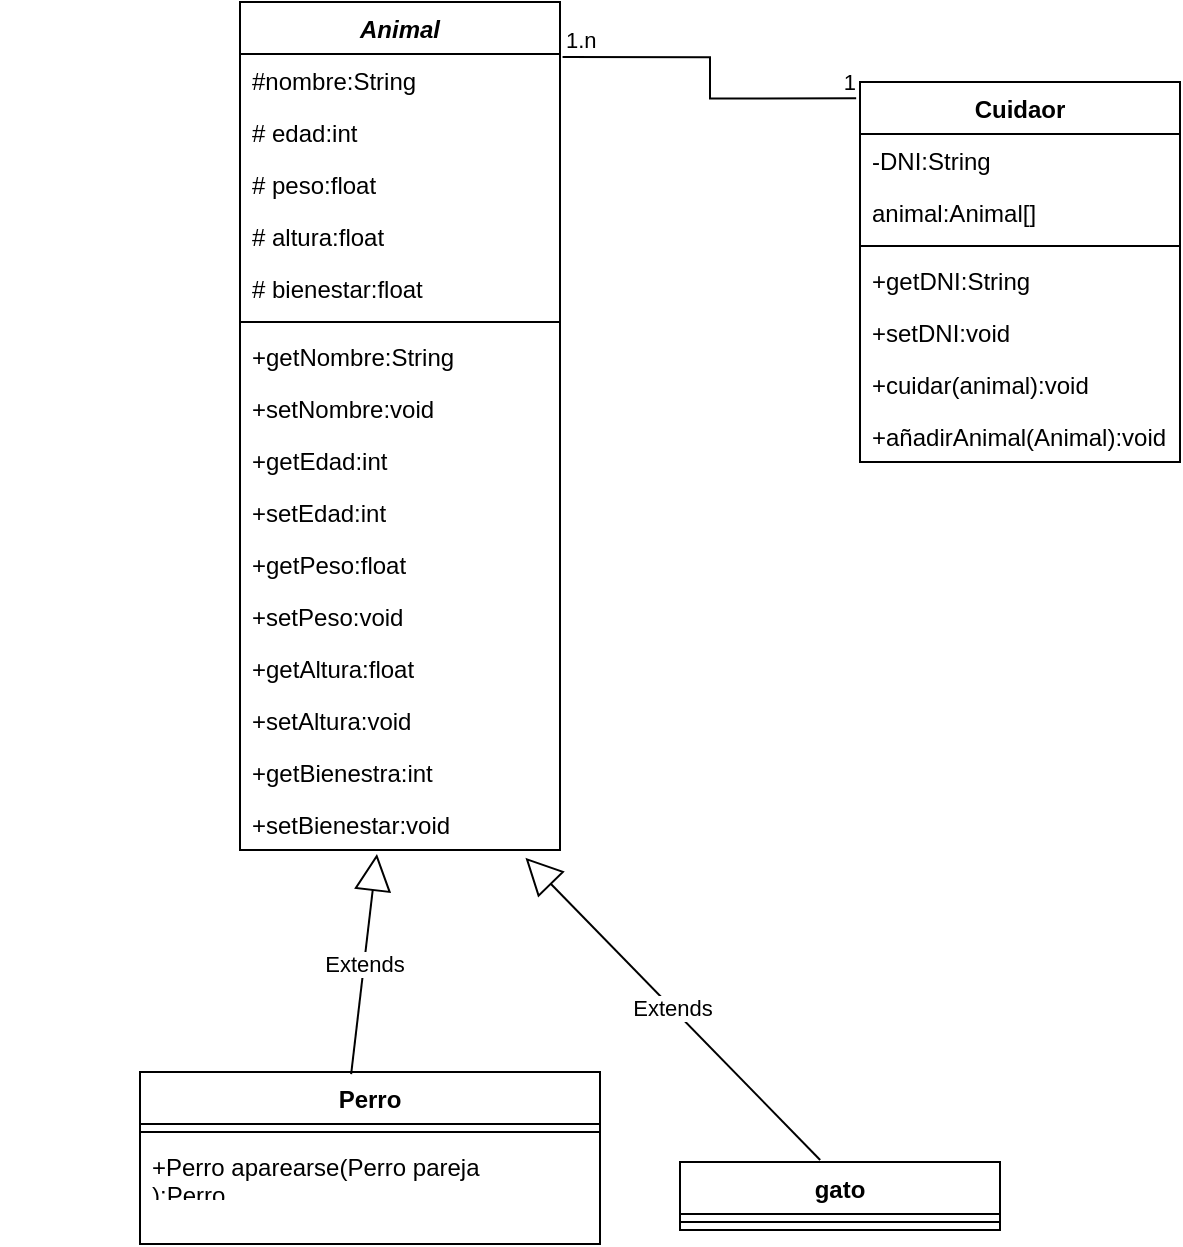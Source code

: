 <mxfile version="20.7.4" type="device"><diagram id="C5RBs43oDa-KdzZeNtuy" name="Page-1"><mxGraphModel dx="1974" dy="739" grid="1" gridSize="10" guides="1" tooltips="1" connect="1" arrows="1" fold="1" page="1" pageScale="1" pageWidth="827" pageHeight="1169" math="0" shadow="0"><root><mxCell id="WIyWlLk6GJQsqaUBKTNV-0"/><mxCell id="WIyWlLk6GJQsqaUBKTNV-1" parent="WIyWlLk6GJQsqaUBKTNV-0"/><mxCell id="nMSeG2ESeiKiz805qgFf-11" value="Perro" style="swimlane;fontStyle=1;align=center;verticalAlign=top;childLayout=stackLayout;horizontal=1;startSize=26;horizontalStack=0;resizeParent=1;resizeParentMax=0;resizeLast=0;collapsible=1;marginBottom=0;" parent="WIyWlLk6GJQsqaUBKTNV-1" vertex="1"><mxGeometry x="190" y="765" width="230" height="86" as="geometry"/></mxCell><mxCell id="nMSeG2ESeiKiz805qgFf-13" value="" style="line;strokeWidth=1;fillColor=none;align=left;verticalAlign=middle;spacingTop=-1;spacingLeft=3;spacingRight=3;rotatable=0;labelPosition=right;points=[];portConstraint=eastwest;strokeColor=inherit;" parent="nMSeG2ESeiKiz805qgFf-11" vertex="1"><mxGeometry y="26" width="230" height="8" as="geometry"/></mxCell><mxCell id="nMSeG2ESeiKiz805qgFf-14" value="+Perro aparearse(Perro pareja&#10;):Perro" style="text;strokeColor=none;fillColor=none;align=left;verticalAlign=top;spacingLeft=4;spacingRight=4;overflow=hidden;rotatable=0;points=[[0,0.5],[1,0.5]];portConstraint=eastwest;" parent="nMSeG2ESeiKiz805qgFf-11" vertex="1"><mxGeometry y="34" width="230" height="26" as="geometry"/></mxCell><mxCell id="JAKum44KMw_GR53O8zrE-8" style="text;strokeColor=none;fillColor=none;align=left;verticalAlign=top;spacingLeft=4;spacingRight=4;overflow=hidden;rotatable=0;points=[[0,0.5],[1,0.5]];portConstraint=eastwest;" parent="nMSeG2ESeiKiz805qgFf-11" vertex="1"><mxGeometry y="60" width="230" height="26" as="geometry"/></mxCell><mxCell id="nMSeG2ESeiKiz805qgFf-15" value="gato" style="swimlane;fontStyle=1;align=center;verticalAlign=top;childLayout=stackLayout;horizontal=1;startSize=26;horizontalStack=0;resizeParent=1;resizeParentMax=0;resizeLast=0;collapsible=1;marginBottom=0;" parent="WIyWlLk6GJQsqaUBKTNV-1" vertex="1"><mxGeometry x="460" y="810" width="160" height="34" as="geometry"/></mxCell><mxCell id="nMSeG2ESeiKiz805qgFf-17" value="" style="line;strokeWidth=1;fillColor=none;align=left;verticalAlign=middle;spacingTop=-1;spacingLeft=3;spacingRight=3;rotatable=0;labelPosition=right;points=[];portConstraint=eastwest;strokeColor=inherit;" parent="nMSeG2ESeiKiz805qgFf-15" vertex="1"><mxGeometry y="26" width="160" height="8" as="geometry"/></mxCell><mxCell id="nMSeG2ESeiKiz805qgFf-25" value="Animal" style="swimlane;fontStyle=3;align=center;verticalAlign=top;childLayout=stackLayout;horizontal=1;startSize=26;horizontalStack=0;resizeParent=1;resizeParentMax=0;resizeLast=0;collapsible=1;marginBottom=0;" parent="WIyWlLk6GJQsqaUBKTNV-1" vertex="1"><mxGeometry x="240" y="230" width="160" height="424" as="geometry"/></mxCell><mxCell id="nMSeG2ESeiKiz805qgFf-26" value="#nombre:String" style="text;strokeColor=none;fillColor=none;align=left;verticalAlign=top;spacingLeft=4;spacingRight=4;overflow=hidden;rotatable=0;points=[[0,0.5],[1,0.5]];portConstraint=eastwest;" parent="nMSeG2ESeiKiz805qgFf-25" vertex="1"><mxGeometry y="26" width="160" height="26" as="geometry"/></mxCell><mxCell id="nMSeG2ESeiKiz805qgFf-29" value="# edad:int" style="text;strokeColor=none;fillColor=none;align=left;verticalAlign=top;spacingLeft=4;spacingRight=4;overflow=hidden;rotatable=0;points=[[0,0.5],[1,0.5]];portConstraint=eastwest;" parent="nMSeG2ESeiKiz805qgFf-25" vertex="1"><mxGeometry y="52" width="160" height="26" as="geometry"/></mxCell><mxCell id="nMSeG2ESeiKiz805qgFf-51" value="# peso:float" style="text;strokeColor=none;fillColor=none;align=left;verticalAlign=top;spacingLeft=4;spacingRight=4;overflow=hidden;rotatable=0;points=[[0,0.5],[1,0.5]];portConstraint=eastwest;" parent="nMSeG2ESeiKiz805qgFf-25" vertex="1"><mxGeometry y="78" width="160" height="26" as="geometry"/></mxCell><mxCell id="nMSeG2ESeiKiz805qgFf-52" value="# altura:float" style="text;strokeColor=none;fillColor=none;align=left;verticalAlign=top;spacingLeft=4;spacingRight=4;overflow=hidden;rotatable=0;points=[[0,0.5],[1,0.5]];portConstraint=eastwest;" parent="nMSeG2ESeiKiz805qgFf-25" vertex="1"><mxGeometry y="104" width="160" height="26" as="geometry"/></mxCell><mxCell id="JAKum44KMw_GR53O8zrE-0" value="# bienestar:float" style="text;strokeColor=none;fillColor=none;align=left;verticalAlign=top;spacingLeft=4;spacingRight=4;overflow=hidden;rotatable=0;points=[[0,0.5],[1,0.5]];portConstraint=eastwest;" parent="nMSeG2ESeiKiz805qgFf-25" vertex="1"><mxGeometry y="130" width="160" height="26" as="geometry"/></mxCell><mxCell id="nMSeG2ESeiKiz805qgFf-27" value="" style="line;strokeWidth=1;fillColor=none;align=left;verticalAlign=middle;spacingTop=-1;spacingLeft=3;spacingRight=3;rotatable=0;labelPosition=right;points=[];portConstraint=eastwest;strokeColor=inherit;" parent="nMSeG2ESeiKiz805qgFf-25" vertex="1"><mxGeometry y="156" width="160" height="8" as="geometry"/></mxCell><mxCell id="nMSeG2ESeiKiz805qgFf-28" value="+getNombre:String&#10;" style="text;strokeColor=none;fillColor=none;align=left;verticalAlign=top;spacingLeft=4;spacingRight=4;overflow=hidden;rotatable=0;points=[[0,0.5],[1,0.5]];portConstraint=eastwest;" parent="nMSeG2ESeiKiz805qgFf-25" vertex="1"><mxGeometry y="164" width="160" height="26" as="geometry"/></mxCell><mxCell id="nMSeG2ESeiKiz805qgFf-32" value="+setNombre:void" style="text;strokeColor=none;fillColor=none;align=left;verticalAlign=top;spacingLeft=4;spacingRight=4;overflow=hidden;rotatable=0;points=[[0,0.5],[1,0.5]];portConstraint=eastwest;" parent="nMSeG2ESeiKiz805qgFf-25" vertex="1"><mxGeometry y="190" width="160" height="26" as="geometry"/></mxCell><mxCell id="nMSeG2ESeiKiz805qgFf-31" value="+getEdad:int" style="text;strokeColor=none;fillColor=none;align=left;verticalAlign=top;spacingLeft=4;spacingRight=4;overflow=hidden;rotatable=0;points=[[0,0.5],[1,0.5]];portConstraint=eastwest;" parent="nMSeG2ESeiKiz805qgFf-25" vertex="1"><mxGeometry y="216" width="160" height="26" as="geometry"/></mxCell><mxCell id="nMSeG2ESeiKiz805qgFf-30" value="+setEdad:int" style="text;strokeColor=none;fillColor=none;align=left;verticalAlign=top;spacingLeft=4;spacingRight=4;overflow=hidden;rotatable=0;points=[[0,0.5],[1,0.5]];portConstraint=eastwest;" parent="nMSeG2ESeiKiz805qgFf-25" vertex="1"><mxGeometry y="242" width="160" height="26" as="geometry"/></mxCell><mxCell id="JAKum44KMw_GR53O8zrE-6" value="+getPeso:float" style="text;strokeColor=none;fillColor=none;align=left;verticalAlign=top;spacingLeft=4;spacingRight=4;overflow=hidden;rotatable=0;points=[[0,0.5],[1,0.5]];portConstraint=eastwest;" parent="nMSeG2ESeiKiz805qgFf-25" vertex="1"><mxGeometry y="268" width="160" height="26" as="geometry"/></mxCell><mxCell id="JAKum44KMw_GR53O8zrE-5" value="+setPeso:void" style="text;strokeColor=none;fillColor=none;align=left;verticalAlign=top;spacingLeft=4;spacingRight=4;overflow=hidden;rotatable=0;points=[[0,0.5],[1,0.5]];portConstraint=eastwest;" parent="nMSeG2ESeiKiz805qgFf-25" vertex="1"><mxGeometry y="294" width="160" height="26" as="geometry"/></mxCell><mxCell id="JAKum44KMw_GR53O8zrE-4" value="+getAltura:float" style="text;strokeColor=none;fillColor=none;align=left;verticalAlign=top;spacingLeft=4;spacingRight=4;overflow=hidden;rotatable=0;points=[[0,0.5],[1,0.5]];portConstraint=eastwest;" parent="nMSeG2ESeiKiz805qgFf-25" vertex="1"><mxGeometry y="320" width="160" height="26" as="geometry"/></mxCell><mxCell id="JAKum44KMw_GR53O8zrE-3" value="+setAltura:void" style="text;strokeColor=none;fillColor=none;align=left;verticalAlign=top;spacingLeft=4;spacingRight=4;overflow=hidden;rotatable=0;points=[[0,0.5],[1,0.5]];portConstraint=eastwest;" parent="nMSeG2ESeiKiz805qgFf-25" vertex="1"><mxGeometry y="346" width="160" height="26" as="geometry"/></mxCell><mxCell id="JAKum44KMw_GR53O8zrE-2" value="+getBienestra:int" style="text;strokeColor=none;fillColor=none;align=left;verticalAlign=top;spacingLeft=4;spacingRight=4;overflow=hidden;rotatable=0;points=[[0,0.5],[1,0.5]];portConstraint=eastwest;" parent="nMSeG2ESeiKiz805qgFf-25" vertex="1"><mxGeometry y="372" width="160" height="26" as="geometry"/></mxCell><mxCell id="JAKum44KMw_GR53O8zrE-1" value="+setBienestar:void" style="text;strokeColor=none;fillColor=none;align=left;verticalAlign=top;spacingLeft=4;spacingRight=4;overflow=hidden;rotatable=0;points=[[0,0.5],[1,0.5]];portConstraint=eastwest;" parent="nMSeG2ESeiKiz805qgFf-25" vertex="1"><mxGeometry y="398" width="160" height="26" as="geometry"/></mxCell><mxCell id="nMSeG2ESeiKiz805qgFf-59" value="Cuidaor" style="swimlane;fontStyle=1;align=center;verticalAlign=top;childLayout=stackLayout;horizontal=1;startSize=26;horizontalStack=0;resizeParent=1;resizeParentMax=0;resizeLast=0;collapsible=1;marginBottom=0;" parent="WIyWlLk6GJQsqaUBKTNV-1" vertex="1"><mxGeometry x="550" y="270" width="160" height="190" as="geometry"/></mxCell><mxCell id="nMSeG2ESeiKiz805qgFf-63" value="-DNI:String" style="text;strokeColor=none;fillColor=none;align=left;verticalAlign=top;spacingLeft=4;spacingRight=4;overflow=hidden;rotatable=0;points=[[0,0.5],[1,0.5]];portConstraint=eastwest;" parent="nMSeG2ESeiKiz805qgFf-59" vertex="1"><mxGeometry y="26" width="160" height="26" as="geometry"/></mxCell><mxCell id="nMSeG2ESeiKiz805qgFf-68" value="animal:Animal[]" style="text;strokeColor=none;fillColor=none;align=left;verticalAlign=top;spacingLeft=4;spacingRight=4;overflow=hidden;rotatable=0;points=[[0,0.5],[1,0.5]];portConstraint=eastwest;" parent="nMSeG2ESeiKiz805qgFf-59" vertex="1"><mxGeometry y="52" width="160" height="26" as="geometry"/></mxCell><mxCell id="nMSeG2ESeiKiz805qgFf-61" value="" style="line;strokeWidth=1;fillColor=none;align=left;verticalAlign=middle;spacingTop=-1;spacingLeft=3;spacingRight=3;rotatable=0;labelPosition=right;points=[];portConstraint=eastwest;strokeColor=inherit;" parent="nMSeG2ESeiKiz805qgFf-59" vertex="1"><mxGeometry y="78" width="160" height="8" as="geometry"/></mxCell><mxCell id="nMSeG2ESeiKiz805qgFf-66" value="+getDNI:String " style="text;strokeColor=none;fillColor=none;align=left;verticalAlign=top;spacingLeft=4;spacingRight=4;overflow=hidden;rotatable=0;points=[[0,0.5],[1,0.5]];portConstraint=eastwest;" parent="nMSeG2ESeiKiz805qgFf-59" vertex="1"><mxGeometry y="86" width="160" height="26" as="geometry"/></mxCell><mxCell id="nMSeG2ESeiKiz805qgFf-65" value="+setDNI:void" style="text;strokeColor=none;fillColor=none;align=left;verticalAlign=top;spacingLeft=4;spacingRight=4;overflow=hidden;rotatable=0;points=[[0,0.5],[1,0.5]];portConstraint=eastwest;" parent="nMSeG2ESeiKiz805qgFf-59" vertex="1"><mxGeometry y="112" width="160" height="26" as="geometry"/></mxCell><mxCell id="nMSeG2ESeiKiz805qgFf-64" value="+cuidar(animal):void" style="text;strokeColor=none;fillColor=none;align=left;verticalAlign=top;spacingLeft=4;spacingRight=4;overflow=hidden;rotatable=0;points=[[0,0.5],[1,0.5]];portConstraint=eastwest;" parent="nMSeG2ESeiKiz805qgFf-59" vertex="1"><mxGeometry y="138" width="160" height="26" as="geometry"/></mxCell><mxCell id="nMSeG2ESeiKiz805qgFf-70" value="+añadirAnimal(Animal):void" style="text;strokeColor=none;fillColor=none;align=left;verticalAlign=top;spacingLeft=4;spacingRight=4;overflow=hidden;rotatable=0;points=[[0,0.5],[1,0.5]];portConstraint=eastwest;" parent="nMSeG2ESeiKiz805qgFf-59" vertex="1"><mxGeometry y="164" width="160" height="26" as="geometry"/></mxCell><mxCell id="nMSeG2ESeiKiz805qgFf-73" value="" style="endArrow=none;html=1;edgeStyle=orthogonalEdgeStyle;rounded=0;exitX=1.008;exitY=0.065;exitDx=0;exitDy=0;exitPerimeter=0;entryX=-0.012;entryY=0.043;entryDx=0;entryDy=0;entryPerimeter=0;" parent="WIyWlLk6GJQsqaUBKTNV-1" source="nMSeG2ESeiKiz805qgFf-25" target="nMSeG2ESeiKiz805qgFf-59" edge="1"><mxGeometry relative="1" as="geometry"><mxPoint x="410" y="230" as="sourcePoint"/><mxPoint x="570" y="230" as="targetPoint"/></mxGeometry></mxCell><mxCell id="nMSeG2ESeiKiz805qgFf-74" value="1.n" style="edgeLabel;resizable=0;html=1;align=left;verticalAlign=bottom;" parent="nMSeG2ESeiKiz805qgFf-73" connectable="0" vertex="1"><mxGeometry x="-1" relative="1" as="geometry"/></mxCell><mxCell id="nMSeG2ESeiKiz805qgFf-75" value="1" style="edgeLabel;resizable=0;html=1;align=right;verticalAlign=bottom;" parent="nMSeG2ESeiKiz805qgFf-73" connectable="0" vertex="1"><mxGeometry x="1" relative="1" as="geometry"/></mxCell><mxCell id="JAKum44KMw_GR53O8zrE-7" style="text;strokeColor=none;fillColor=none;align=left;verticalAlign=top;spacingLeft=4;spacingRight=4;overflow=hidden;rotatable=0;points=[[0,0.5],[1,0.5]];portConstraint=eastwest;" parent="WIyWlLk6GJQsqaUBKTNV-1" vertex="1"><mxGeometry x="120" y="800" width="160" height="26" as="geometry"/></mxCell><mxCell id="JAKum44KMw_GR53O8zrE-9" value="Extends" style="endArrow=block;endSize=16;endFill=0;html=1;rounded=0;entryX=0.428;entryY=1.076;entryDx=0;entryDy=0;entryPerimeter=0;exitX=0.459;exitY=0.012;exitDx=0;exitDy=0;exitPerimeter=0;" parent="WIyWlLk6GJQsqaUBKTNV-1" source="nMSeG2ESeiKiz805qgFf-11" target="JAKum44KMw_GR53O8zrE-1" edge="1"><mxGeometry width="160" relative="1" as="geometry"><mxPoint x="150" y="700" as="sourcePoint"/><mxPoint x="310" y="700" as="targetPoint"/></mxGeometry></mxCell><mxCell id="JAKum44KMw_GR53O8zrE-10" value="Extends" style="endArrow=block;endSize=16;endFill=0;html=1;rounded=0;exitX=0.438;exitY=-0.029;exitDx=0;exitDy=0;exitPerimeter=0;entryX=0.892;entryY=1.15;entryDx=0;entryDy=0;entryPerimeter=0;" parent="WIyWlLk6GJQsqaUBKTNV-1" source="nMSeG2ESeiKiz805qgFf-15" target="JAKum44KMw_GR53O8zrE-1" edge="1"><mxGeometry width="160" relative="1" as="geometry"><mxPoint x="440" y="680" as="sourcePoint"/><mxPoint x="600" y="680" as="targetPoint"/></mxGeometry></mxCell></root></mxGraphModel></diagram></mxfile>